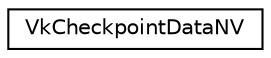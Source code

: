 digraph "Graphical Class Hierarchy"
{
 // LATEX_PDF_SIZE
  edge [fontname="Helvetica",fontsize="10",labelfontname="Helvetica",labelfontsize="10"];
  node [fontname="Helvetica",fontsize="10",shape=record];
  rankdir="LR";
  Node0 [label="VkCheckpointDataNV",height=0.2,width=0.4,color="black", fillcolor="white", style="filled",URL="$dd/dc9/structVkCheckpointDataNV.html",tooltip=" "];
}
